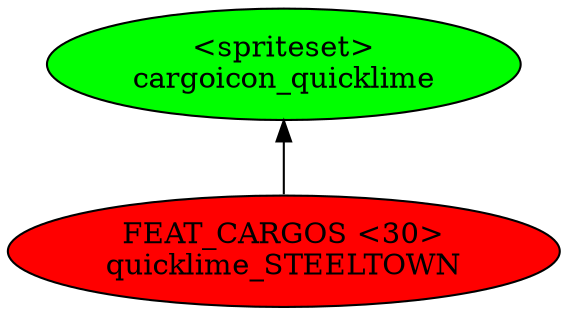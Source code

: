 digraph {
rankdir="BT"
cargoicon_quicklime [fillcolor=green style="filled" label="<spriteset>\ncargoicon_quicklime"]
quicklime_STEELTOWN [fillcolor=red style="filled" label="FEAT_CARGOS <30>\nquicklime_STEELTOWN"]
quicklime_STEELTOWN->cargoicon_quicklime
}
